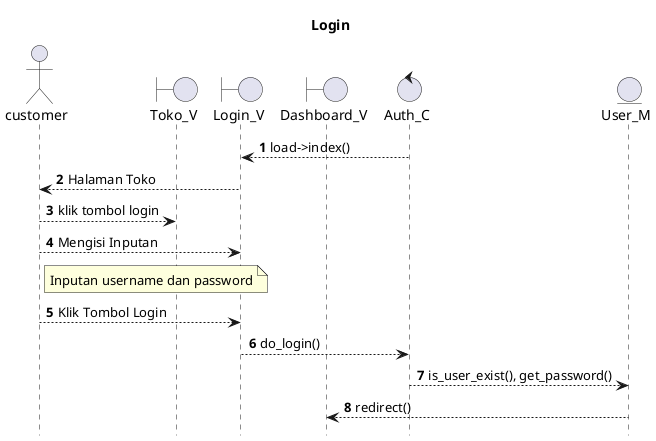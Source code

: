 @startuml

autonumber
hide footbox
title Login

Actor customer
boundary Toko_V
boundary Login_V
boundary Dashboard_V
control Auth_C
Entity User_M

Auth_C --> Login_V: load->index()
Login_V --> customer: Halaman Toko
customer --> Toko_V: klik tombol login

customer --> Login_V: Mengisi Inputan
    note right of customer
        Inputan username dan password
            end note
customer --> Login_V: Klik Tombol Login

Login_V --> Auth_C: do_login()
Auth_C --> User_M: is_user_exist(), get_password()

    User_M --> Dashboard_V: redirect()


@enduml